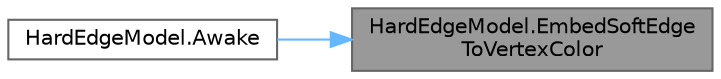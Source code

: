 digraph "HardEdgeModel.EmbedSoftEdgeToVertexColor"
{
 // LATEX_PDF_SIZE
  bgcolor="transparent";
  edge [fontname=Helvetica,fontsize=10,labelfontname=Helvetica,labelfontsize=10];
  node [fontname=Helvetica,fontsize=10,shape=box,height=0.2,width=0.4];
  rankdir="RL";
  Node1 [id="Node000001",label="HardEdgeModel.EmbedSoftEdge\lToVertexColor",height=0.2,width=0.4,color="gray40", fillcolor="grey60", style="filled", fontcolor="black",tooltip="ソフトエッジ情報を頂点カラーに埋め込む"];
  Node1 -> Node2 [id="edge1_Node000001_Node000002",dir="back",color="steelblue1",style="solid",tooltip=" "];
  Node2 [id="Node000002",label="HardEdgeModel.Awake",height=0.2,width=0.4,color="grey40", fillcolor="white", style="filled",URL="$class_hard_edge_model.html#ade275be2a3590063e2a07d6484f840ab",tooltip=" "];
}
